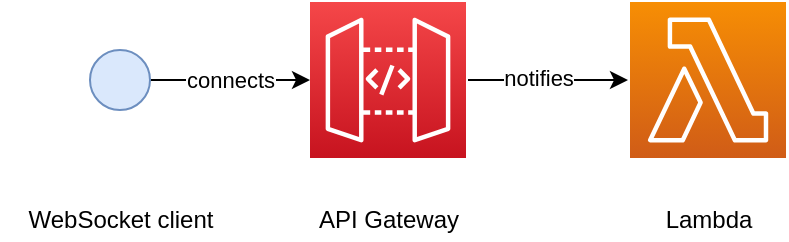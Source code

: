 <mxfile version="13.0.9" type="device"><diagram id="JheNjeKXPDTbIfwXhwLr" name="Page-1"><mxGraphModel dx="1422" dy="807" grid="1" gridSize="10" guides="1" tooltips="1" connect="1" arrows="1" fold="1" page="1" pageScale="1" pageWidth="827" pageHeight="1169" math="0" shadow="0"><root><mxCell id="0"/><mxCell id="1" parent="0"/><mxCell id="DD_EkdbJiJlrD950cBpA-2" value="" style="outlineConnect=0;fontColor=#232F3E;gradientColor=#F54749;gradientDirection=north;fillColor=#C7131F;strokeColor=#ffffff;dashed=0;verticalLabelPosition=bottom;verticalAlign=top;align=center;html=1;fontSize=12;fontStyle=0;aspect=fixed;shape=mxgraph.aws4.resourceIcon;resIcon=mxgraph.aws4.api_gateway;" vertex="1" parent="1"><mxGeometry x="320" y="121" width="78" height="78" as="geometry"/></mxCell><mxCell id="DD_EkdbJiJlrD950cBpA-3" value="" style="outlineConnect=0;fontColor=#232F3E;gradientColor=#F78E04;gradientDirection=north;fillColor=#D05C17;strokeColor=#ffffff;dashed=0;verticalLabelPosition=bottom;verticalAlign=top;align=center;html=1;fontSize=12;fontStyle=0;aspect=fixed;shape=mxgraph.aws4.resourceIcon;resIcon=mxgraph.aws4.lambda;" vertex="1" parent="1"><mxGeometry x="480" y="121" width="78" height="78" as="geometry"/></mxCell><mxCell id="DD_EkdbJiJlrD950cBpA-4" value="connects" style="endArrow=classic;html=1;exitX=1;exitY=0.5;exitDx=0;exitDy=0;" edge="1" parent="1"><mxGeometry width="50" height="50" relative="1" as="geometry"><mxPoint x="240" y="160" as="sourcePoint"/><mxPoint x="320" y="160" as="targetPoint"/></mxGeometry></mxCell><mxCell id="DD_EkdbJiJlrD950cBpA-5" value="" style="endArrow=classic;html=1;exitX=1;exitY=0.5;exitDx=0;exitDy=0;" edge="1" parent="1"><mxGeometry width="50" height="50" relative="1" as="geometry"><mxPoint x="399" y="160" as="sourcePoint"/><mxPoint x="479" y="160" as="targetPoint"/></mxGeometry></mxCell><mxCell id="DD_EkdbJiJlrD950cBpA-6" value="notifies" style="edgeLabel;html=1;align=center;verticalAlign=middle;resizable=0;points=[];" vertex="1" connectable="0" parent="DD_EkdbJiJlrD950cBpA-5"><mxGeometry x="0.475" relative="1" as="geometry"><mxPoint x="-24" y="-1" as="offset"/></mxGeometry></mxCell><mxCell id="DD_EkdbJiJlrD950cBpA-7" value="" style="ellipse;whiteSpace=wrap;html=1;aspect=fixed;rounded=0;fillColor=#dae8fc;strokeColor=#6c8ebf;" vertex="1" parent="1"><mxGeometry x="210" y="145" width="30" height="30" as="geometry"/></mxCell><mxCell id="DD_EkdbJiJlrD950cBpA-10" value="WebSocket client" style="text;html=1;align=center;verticalAlign=middle;resizable=0;points=[];autosize=1;" vertex="1" parent="1"><mxGeometry x="165" y="220" width="120" height="20" as="geometry"/></mxCell><mxCell id="DD_EkdbJiJlrD950cBpA-11" value="API Gateway" style="text;html=1;align=center;verticalAlign=middle;resizable=0;points=[];autosize=1;" vertex="1" parent="1"><mxGeometry x="314" y="220" width="90" height="20" as="geometry"/></mxCell><mxCell id="DD_EkdbJiJlrD950cBpA-12" value="Lambda" style="text;html=1;align=center;verticalAlign=middle;resizable=0;points=[];autosize=1;" vertex="1" parent="1"><mxGeometry x="489" y="220" width="60" height="20" as="geometry"/></mxCell></root></mxGraphModel></diagram></mxfile>